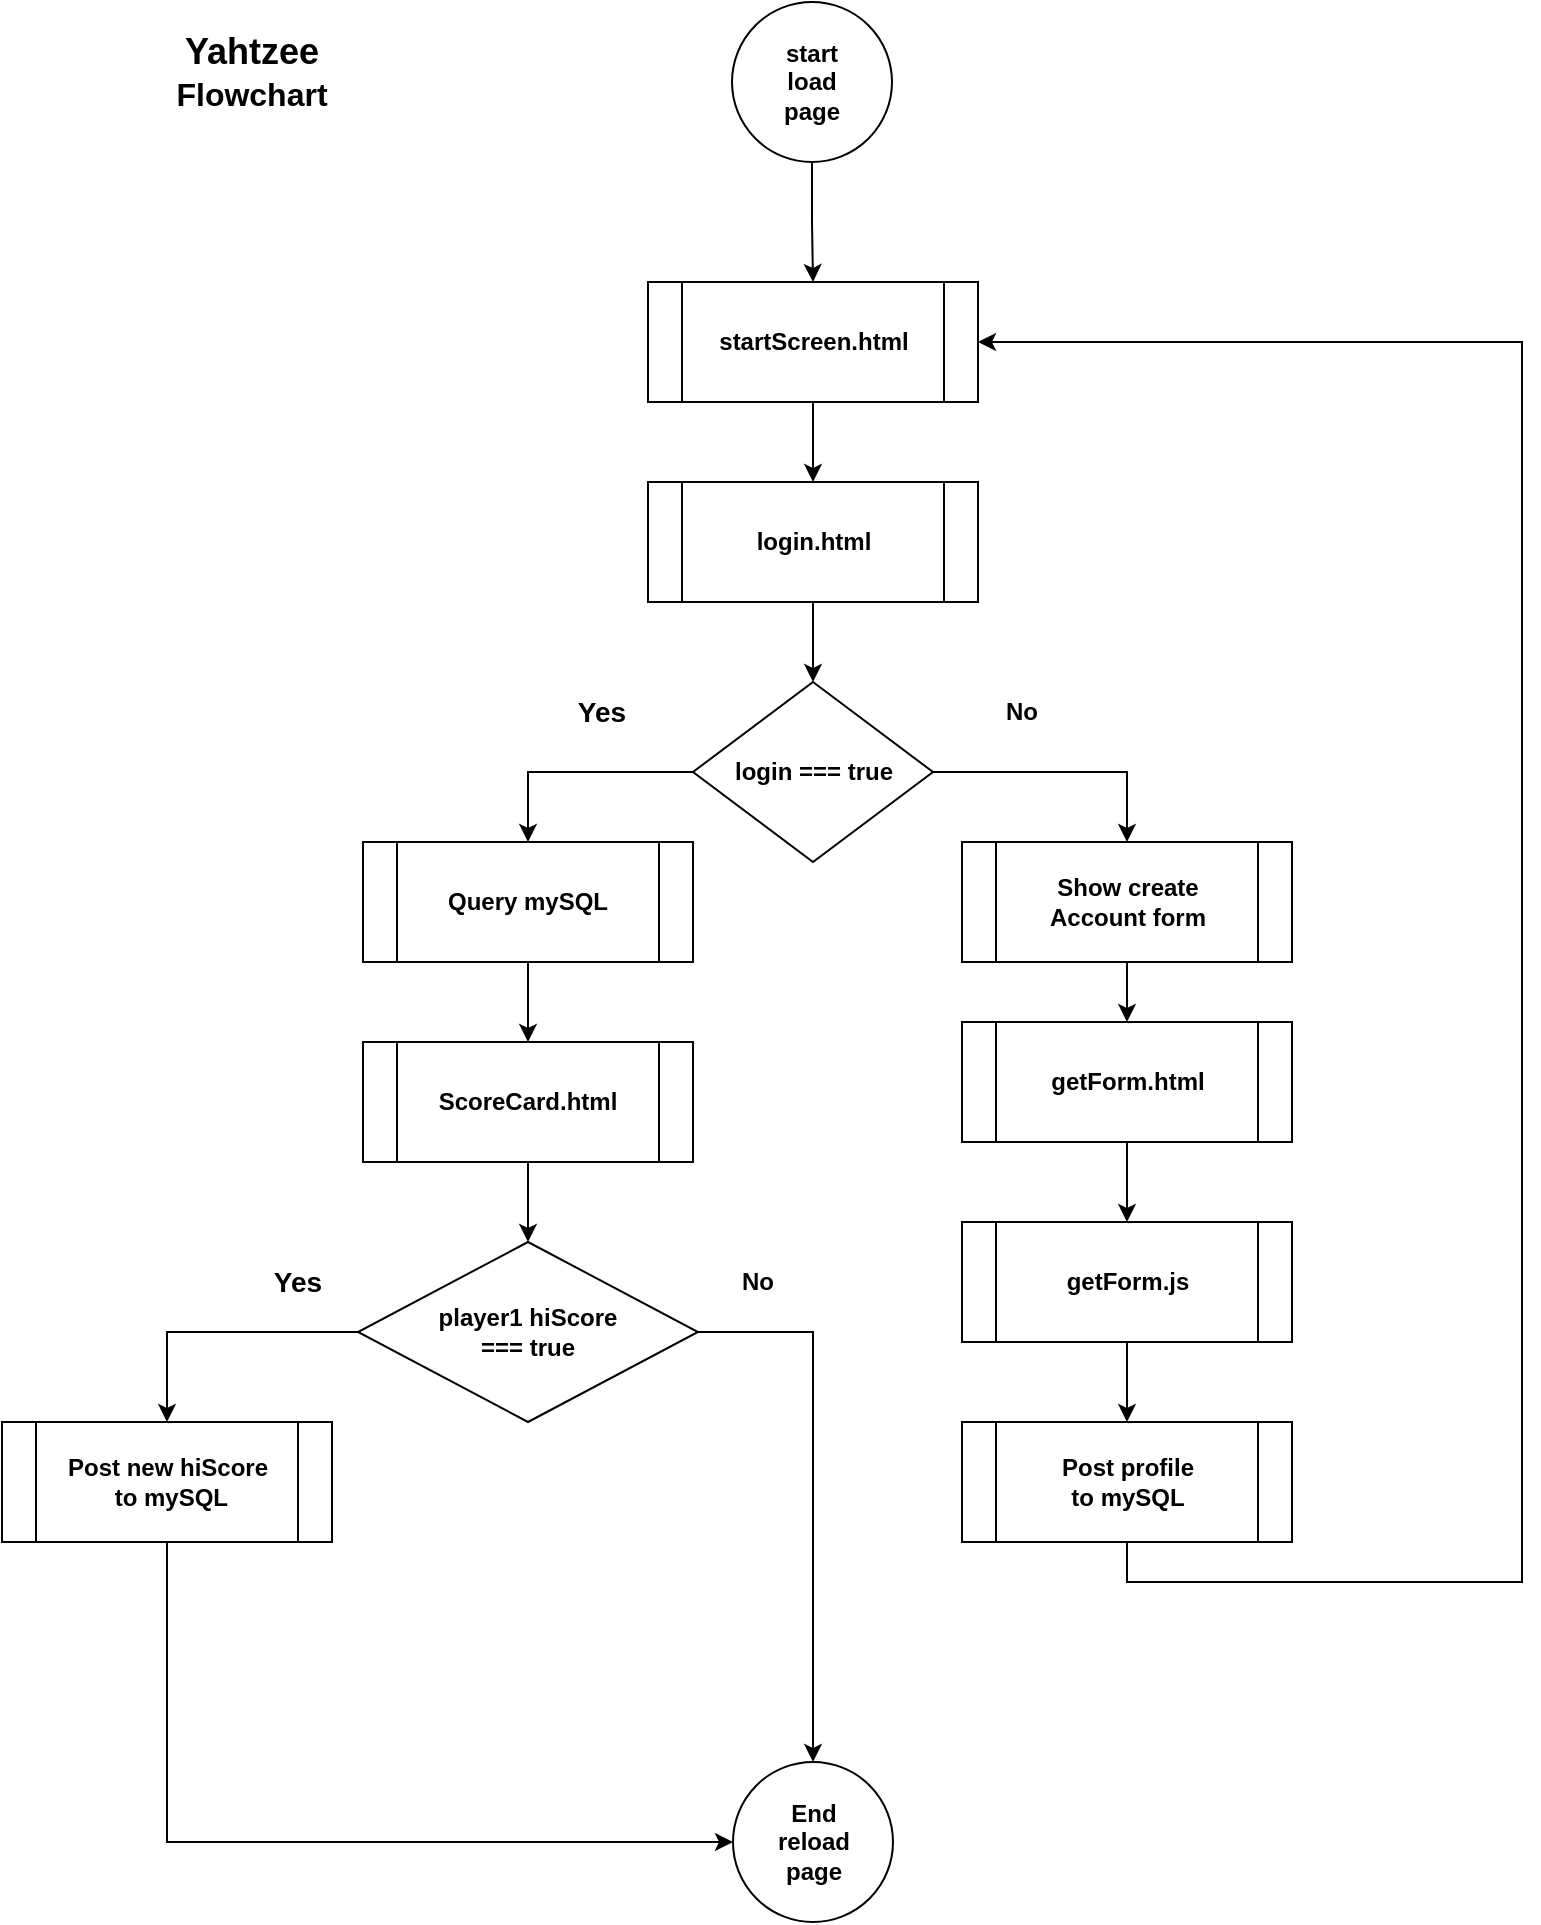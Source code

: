 <mxfile version="21.3.2" type="device" pages="2">
  <diagram name="Page-1" id="KiDLHMA4P4xMxeWGvRhh">
    <mxGraphModel dx="1243" dy="702" grid="1" gridSize="10" guides="1" tooltips="1" connect="1" arrows="1" fold="1" page="1" pageScale="1" pageWidth="850" pageHeight="1100" math="0" shadow="0">
      <root>
        <mxCell id="0" />
        <mxCell id="1" parent="0" />
        <mxCell id="sAP1r-kRXibgDQuPw0md-21" style="edgeStyle=orthogonalEdgeStyle;rounded=0;orthogonalLoop=1;jettySize=auto;html=1;exitX=0.5;exitY=1;exitDx=0;exitDy=0;entryX=0.5;entryY=0;entryDx=0;entryDy=0;" parent="1" source="sAP1r-kRXibgDQuPw0md-1" target="sAP1r-kRXibgDQuPw0md-2" edge="1">
          <mxGeometry relative="1" as="geometry" />
        </mxCell>
        <mxCell id="sAP1r-kRXibgDQuPw0md-1" value="&lt;font style=&quot;font-size: 12px;&quot;&gt;&lt;b&gt;startScreen.html&lt;/b&gt;&lt;/font&gt;" style="shape=process;whiteSpace=wrap;html=1;backgroundOutline=1;" parent="1" vertex="1">
          <mxGeometry x="343" y="180" width="165" height="60" as="geometry" />
        </mxCell>
        <mxCell id="sAP1r-kRXibgDQuPw0md-22" style="edgeStyle=orthogonalEdgeStyle;rounded=0;orthogonalLoop=1;jettySize=auto;html=1;exitX=0.5;exitY=1;exitDx=0;exitDy=0;entryX=0.5;entryY=0;entryDx=0;entryDy=0;" parent="1" source="sAP1r-kRXibgDQuPw0md-2" target="sAP1r-kRXibgDQuPw0md-3" edge="1">
          <mxGeometry relative="1" as="geometry" />
        </mxCell>
        <mxCell id="sAP1r-kRXibgDQuPw0md-2" value="&lt;font style=&quot;font-size: 12px;&quot;&gt;&lt;b&gt;login.html&lt;/b&gt;&lt;/font&gt;" style="shape=process;whiteSpace=wrap;html=1;backgroundOutline=1;" parent="1" vertex="1">
          <mxGeometry x="343" y="280" width="165" height="60" as="geometry" />
        </mxCell>
        <mxCell id="sAP1r-kRXibgDQuPw0md-14" style="edgeStyle=orthogonalEdgeStyle;rounded=0;orthogonalLoop=1;jettySize=auto;html=1;exitX=0;exitY=0.5;exitDx=0;exitDy=0;entryX=0.5;entryY=0;entryDx=0;entryDy=0;" parent="1" source="sAP1r-kRXibgDQuPw0md-3" target="sAP1r-kRXibgDQuPw0md-4" edge="1">
          <mxGeometry relative="1" as="geometry" />
        </mxCell>
        <mxCell id="sAP1r-kRXibgDQuPw0md-16" style="edgeStyle=orthogonalEdgeStyle;rounded=0;orthogonalLoop=1;jettySize=auto;html=1;entryX=0.5;entryY=0;entryDx=0;entryDy=0;" parent="1" source="sAP1r-kRXibgDQuPw0md-3" target="sAP1r-kRXibgDQuPw0md-5" edge="1">
          <mxGeometry relative="1" as="geometry" />
        </mxCell>
        <mxCell id="sAP1r-kRXibgDQuPw0md-3" value="&lt;b&gt;login === true&lt;/b&gt;" style="rhombus;whiteSpace=wrap;html=1;" parent="1" vertex="1">
          <mxGeometry x="365.5" y="380" width="120" height="90" as="geometry" />
        </mxCell>
        <mxCell id="sAP1r-kRXibgDQuPw0md-15" style="edgeStyle=orthogonalEdgeStyle;rounded=0;orthogonalLoop=1;jettySize=auto;html=1;exitX=0.5;exitY=1;exitDx=0;exitDy=0;entryX=0.5;entryY=0;entryDx=0;entryDy=0;" parent="1" source="sAP1r-kRXibgDQuPw0md-4" target="sAP1r-kRXibgDQuPw0md-10" edge="1">
          <mxGeometry relative="1" as="geometry" />
        </mxCell>
        <mxCell id="sAP1r-kRXibgDQuPw0md-4" value="&lt;b&gt;Query mySQL&lt;br&gt;&lt;/b&gt;" style="shape=process;whiteSpace=wrap;html=1;backgroundOutline=1;" parent="1" vertex="1">
          <mxGeometry x="200.5" y="460" width="165" height="60" as="geometry" />
        </mxCell>
        <mxCell id="sAP1r-kRXibgDQuPw0md-17" style="edgeStyle=orthogonalEdgeStyle;rounded=0;orthogonalLoop=1;jettySize=auto;html=1;exitX=0.5;exitY=1;exitDx=0;exitDy=0;entryX=0.5;entryY=0;entryDx=0;entryDy=0;" parent="1" source="sAP1r-kRXibgDQuPw0md-5" target="sAP1r-kRXibgDQuPw0md-6" edge="1">
          <mxGeometry relative="1" as="geometry" />
        </mxCell>
        <mxCell id="sAP1r-kRXibgDQuPw0md-5" value="&lt;div&gt;&lt;b&gt;Show create&lt;/b&gt;&lt;/div&gt;&lt;div&gt;&lt;b&gt;Account form&lt;/b&gt;&lt;/div&gt;" style="shape=process;whiteSpace=wrap;html=1;backgroundOutline=1;" parent="1" vertex="1">
          <mxGeometry x="500" y="460" width="165" height="60" as="geometry" />
        </mxCell>
        <mxCell id="sAP1r-kRXibgDQuPw0md-18" style="edgeStyle=orthogonalEdgeStyle;rounded=0;orthogonalLoop=1;jettySize=auto;html=1;exitX=0.5;exitY=1;exitDx=0;exitDy=0;entryX=0.5;entryY=0;entryDx=0;entryDy=0;" parent="1" source="sAP1r-kRXibgDQuPw0md-6" target="sAP1r-kRXibgDQuPw0md-7" edge="1">
          <mxGeometry relative="1" as="geometry" />
        </mxCell>
        <mxCell id="sAP1r-kRXibgDQuPw0md-6" value="&lt;b&gt;getForm.html&lt;br&gt;&lt;/b&gt;" style="shape=process;whiteSpace=wrap;html=1;backgroundOutline=1;" parent="1" vertex="1">
          <mxGeometry x="500" y="550" width="165" height="60" as="geometry" />
        </mxCell>
        <mxCell id="sAP1r-kRXibgDQuPw0md-19" style="edgeStyle=orthogonalEdgeStyle;rounded=0;orthogonalLoop=1;jettySize=auto;html=1;exitX=0.5;exitY=1;exitDx=0;exitDy=0;entryX=0.5;entryY=0;entryDx=0;entryDy=0;" parent="1" source="sAP1r-kRXibgDQuPw0md-7" target="sAP1r-kRXibgDQuPw0md-8" edge="1">
          <mxGeometry relative="1" as="geometry" />
        </mxCell>
        <mxCell id="sAP1r-kRXibgDQuPw0md-7" value="&lt;b&gt;getForm.js&lt;/b&gt;" style="shape=process;whiteSpace=wrap;html=1;backgroundOutline=1;" parent="1" vertex="1">
          <mxGeometry x="500" y="650" width="165" height="60" as="geometry" />
        </mxCell>
        <mxCell id="sAP1r-kRXibgDQuPw0md-20" style="edgeStyle=orthogonalEdgeStyle;rounded=0;orthogonalLoop=1;jettySize=auto;html=1;exitX=0.5;exitY=1;exitDx=0;exitDy=0;entryX=1;entryY=0.5;entryDx=0;entryDy=0;" parent="1" source="sAP1r-kRXibgDQuPw0md-8" target="sAP1r-kRXibgDQuPw0md-1" edge="1">
          <mxGeometry relative="1" as="geometry">
            <Array as="points">
              <mxPoint x="583" y="830" />
              <mxPoint x="780" y="830" />
              <mxPoint x="780" y="210" />
            </Array>
          </mxGeometry>
        </mxCell>
        <mxCell id="sAP1r-kRXibgDQuPw0md-8" value="&lt;div&gt;&lt;b&gt;Post profile&lt;/b&gt;&lt;/div&gt;&lt;div&gt;&lt;b&gt;to mySQL&lt;/b&gt;&lt;/div&gt;" style="shape=process;whiteSpace=wrap;html=1;backgroundOutline=1;" parent="1" vertex="1">
          <mxGeometry x="500" y="750" width="165" height="60" as="geometry" />
        </mxCell>
        <mxCell id="sAP1r-kRXibgDQuPw0md-28" style="edgeStyle=orthogonalEdgeStyle;rounded=0;orthogonalLoop=1;jettySize=auto;html=1;exitX=0.5;exitY=1;exitDx=0;exitDy=0;entryX=0.5;entryY=0;entryDx=0;entryDy=0;" parent="1" source="sAP1r-kRXibgDQuPw0md-10" target="sAP1r-kRXibgDQuPw0md-23" edge="1">
          <mxGeometry relative="1" as="geometry" />
        </mxCell>
        <mxCell id="sAP1r-kRXibgDQuPw0md-10" value="&lt;b&gt;ScoreCard.html&lt;br&gt;&lt;/b&gt;" style="shape=process;whiteSpace=wrap;html=1;backgroundOutline=1;" parent="1" vertex="1">
          <mxGeometry x="200.5" y="560" width="165" height="60" as="geometry" />
        </mxCell>
        <mxCell id="sAP1r-kRXibgDQuPw0md-11" value="&lt;b&gt;&lt;font style=&quot;font-size: 14px;&quot;&gt;Yes&lt;/font&gt;&lt;/b&gt;" style="text;strokeColor=none;align=center;fillColor=none;html=1;verticalAlign=middle;whiteSpace=wrap;rounded=0;" parent="1" vertex="1">
          <mxGeometry x="290" y="380" width="60" height="30" as="geometry" />
        </mxCell>
        <mxCell id="sAP1r-kRXibgDQuPw0md-12" value="&lt;b&gt;No&lt;/b&gt;" style="text;strokeColor=none;align=center;fillColor=none;html=1;verticalAlign=middle;whiteSpace=wrap;rounded=0;" parent="1" vertex="1">
          <mxGeometry x="500" y="380" width="60" height="30" as="geometry" />
        </mxCell>
        <mxCell id="sAP1r-kRXibgDQuPw0md-27" style="edgeStyle=orthogonalEdgeStyle;rounded=0;orthogonalLoop=1;jettySize=auto;html=1;entryX=0.5;entryY=0;entryDx=0;entryDy=0;" parent="1" source="sAP1r-kRXibgDQuPw0md-23" target="sAP1r-kRXibgDQuPw0md-24" edge="1">
          <mxGeometry relative="1" as="geometry">
            <mxPoint x="92.5" y="730" as="targetPoint" />
          </mxGeometry>
        </mxCell>
        <mxCell id="sAP1r-kRXibgDQuPw0md-37" style="edgeStyle=orthogonalEdgeStyle;rounded=0;orthogonalLoop=1;jettySize=auto;html=1;entryX=0.5;entryY=0;entryDx=0;entryDy=0;" parent="1" source="sAP1r-kRXibgDQuPw0md-23" target="sAP1r-kRXibgDQuPw0md-25" edge="1">
          <mxGeometry relative="1" as="geometry" />
        </mxCell>
        <mxCell id="sAP1r-kRXibgDQuPw0md-23" value="&lt;div&gt;&lt;b&gt;player1 hiScore &lt;br&gt;&lt;/b&gt;&lt;/div&gt;&lt;div&gt;&lt;b&gt;=== true&lt;/b&gt;&lt;/div&gt;" style="rhombus;whiteSpace=wrap;html=1;" parent="1" vertex="1">
          <mxGeometry x="198" y="660" width="170" height="90" as="geometry" />
        </mxCell>
        <mxCell id="TWKks78TWV0YDFcwcfVe-1" style="edgeStyle=orthogonalEdgeStyle;rounded=0;orthogonalLoop=1;jettySize=auto;html=1;entryX=0;entryY=0.5;entryDx=0;entryDy=0;exitX=0.5;exitY=1;exitDx=0;exitDy=0;" edge="1" parent="1" source="sAP1r-kRXibgDQuPw0md-24" target="sAP1r-kRXibgDQuPw0md-25">
          <mxGeometry relative="1" as="geometry" />
        </mxCell>
        <mxCell id="sAP1r-kRXibgDQuPw0md-24" value="&lt;div&gt;&lt;b&gt;Post new hiScore&lt;/b&gt;&lt;/div&gt;&lt;div&gt;&lt;b&gt;&amp;nbsp;to mySQL&lt;/b&gt;&lt;/div&gt;" style="shape=process;whiteSpace=wrap;html=1;backgroundOutline=1;" parent="1" vertex="1">
          <mxGeometry x="20" y="750" width="165" height="60" as="geometry" />
        </mxCell>
        <mxCell id="sAP1r-kRXibgDQuPw0md-25" value="&lt;div&gt;&lt;b&gt;End&lt;/b&gt;&lt;/div&gt;&lt;div&gt;&lt;b&gt;reload&lt;/b&gt;&lt;/div&gt;&lt;div&gt;&lt;b&gt;page&lt;br&gt;&lt;/b&gt;&lt;/div&gt;" style="ellipse;whiteSpace=wrap;html=1;aspect=fixed;" parent="1" vertex="1">
          <mxGeometry x="385.5" y="920" width="80" height="80" as="geometry" />
        </mxCell>
        <mxCell id="sAP1r-kRXibgDQuPw0md-29" value="&lt;b&gt;&lt;font style=&quot;font-size: 14px;&quot;&gt;Yes&lt;/font&gt;&lt;/b&gt;" style="text;strokeColor=none;align=center;fillColor=none;html=1;verticalAlign=middle;whiteSpace=wrap;rounded=0;" parent="1" vertex="1">
          <mxGeometry x="138" y="665" width="60" height="30" as="geometry" />
        </mxCell>
        <mxCell id="sAP1r-kRXibgDQuPw0md-30" value="&lt;b&gt;No&lt;/b&gt;" style="text;strokeColor=none;align=center;fillColor=none;html=1;verticalAlign=middle;whiteSpace=wrap;rounded=0;" parent="1" vertex="1">
          <mxGeometry x="368" y="665" width="60" height="30" as="geometry" />
        </mxCell>
        <mxCell id="sAP1r-kRXibgDQuPw0md-33" value="&lt;div&gt;&lt;font style=&quot;font-size: 18px;&quot;&gt;&lt;b&gt;Yahtzee&lt;/b&gt;&lt;/font&gt;&lt;/div&gt;&lt;div&gt;&lt;font size=&quot;3&quot;&gt;&lt;b&gt;Flowchart&lt;br&gt;&lt;/b&gt;&lt;/font&gt;&lt;/div&gt;" style="text;strokeColor=none;align=center;fillColor=none;html=1;verticalAlign=middle;whiteSpace=wrap;rounded=0;" parent="1" vertex="1">
          <mxGeometry x="80" y="40" width="130" height="70" as="geometry" />
        </mxCell>
        <mxCell id="sAP1r-kRXibgDQuPw0md-36" style="edgeStyle=orthogonalEdgeStyle;rounded=0;orthogonalLoop=1;jettySize=auto;html=1;entryX=0.5;entryY=0;entryDx=0;entryDy=0;" parent="1" source="sAP1r-kRXibgDQuPw0md-35" target="sAP1r-kRXibgDQuPw0md-1" edge="1">
          <mxGeometry relative="1" as="geometry" />
        </mxCell>
        <mxCell id="sAP1r-kRXibgDQuPw0md-35" value="&lt;div&gt;&lt;b&gt;start&lt;/b&gt;&lt;/div&gt;&lt;div&gt;&lt;b&gt;load&lt;/b&gt;&lt;/div&gt;&lt;div&gt;&lt;b&gt;page&lt;br&gt;&lt;/b&gt;&lt;/div&gt;" style="ellipse;whiteSpace=wrap;html=1;aspect=fixed;" parent="1" vertex="1">
          <mxGeometry x="385" y="40" width="80" height="80" as="geometry" />
        </mxCell>
      </root>
    </mxGraphModel>
  </diagram>
  <diagram id="fERD3o_QgkOp9A4JKXEA" name="ScoreCard.html">
    <mxGraphModel dx="1243" dy="702" grid="1" gridSize="10" guides="1" tooltips="1" connect="1" arrows="1" fold="1" page="1" pageScale="1" pageWidth="850" pageHeight="1100" math="0" shadow="0">
      <root>
        <mxCell id="0" />
        <mxCell id="1" parent="0" />
        <mxCell id="z5s8c2FfgVkcBf2NFqrK-4" style="edgeStyle=orthogonalEdgeStyle;rounded=0;orthogonalLoop=1;jettySize=auto;html=1;entryX=0.5;entryY=0;entryDx=0;entryDy=0;" edge="1" parent="1" source="1z6FFqWO4hCYISKsAp6H-1" target="z5s8c2FfgVkcBf2NFqrK-1">
          <mxGeometry relative="1" as="geometry" />
        </mxCell>
        <mxCell id="1z6FFqWO4hCYISKsAp6H-1" value="&lt;div&gt;&lt;b&gt;start&lt;/b&gt;&lt;/div&gt;&lt;div&gt;&lt;b&gt;load&lt;/b&gt;&lt;/div&gt;&lt;div&gt;&lt;b&gt;page&lt;br&gt;&lt;/b&gt;&lt;/div&gt;" style="ellipse;whiteSpace=wrap;html=1;aspect=fixed;" vertex="1" parent="1">
          <mxGeometry x="385.5" y="30" width="80" height="80" as="geometry" />
        </mxCell>
        <mxCell id="LVABis2wxIufee017gkB-1" value="&lt;div&gt;&lt;font style=&quot;font-size: 18px;&quot;&gt;&lt;b&gt;ScoreCard.html&lt;/b&gt;&lt;/font&gt;&lt;/div&gt;&lt;div&gt;&lt;font size=&quot;3&quot;&gt;&lt;b&gt;Flowchart&lt;br&gt;&lt;/b&gt;&lt;/font&gt;&lt;/div&gt;" style="text;strokeColor=none;align=center;fillColor=none;html=1;verticalAlign=middle;whiteSpace=wrap;rounded=0;" vertex="1" parent="1">
          <mxGeometry x="80" y="40" width="130" height="70" as="geometry" />
        </mxCell>
        <mxCell id="z5s8c2FfgVkcBf2NFqrK-5" style="edgeStyle=orthogonalEdgeStyle;rounded=0;orthogonalLoop=1;jettySize=auto;html=1;entryX=0.5;entryY=0;entryDx=0;entryDy=0;" edge="1" parent="1" source="z5s8c2FfgVkcBf2NFqrK-1" target="z5s8c2FfgVkcBf2NFqrK-2">
          <mxGeometry relative="1" as="geometry" />
        </mxCell>
        <mxCell id="z5s8c2FfgVkcBf2NFqrK-1" value="&lt;b&gt;ScoreCard.html&lt;br&gt;&lt;/b&gt;" style="shape=process;whiteSpace=wrap;html=1;backgroundOutline=1;" vertex="1" parent="1">
          <mxGeometry x="343" y="190" width="165" height="60" as="geometry" />
        </mxCell>
        <mxCell id="z5s8c2FfgVkcBf2NFqrK-6" style="edgeStyle=orthogonalEdgeStyle;rounded=0;orthogonalLoop=1;jettySize=auto;html=1;exitX=0.5;exitY=1;exitDx=0;exitDy=0;entryX=0.5;entryY=0;entryDx=0;entryDy=0;" edge="1" parent="1" source="z5s8c2FfgVkcBf2NFqrK-2" target="z5s8c2FfgVkcBf2NFqrK-3">
          <mxGeometry relative="1" as="geometry" />
        </mxCell>
        <mxCell id="z5s8c2FfgVkcBf2NFqrK-2" value="&lt;div&gt;&lt;b&gt;Yahtzee.js&lt;/b&gt;&lt;/div&gt;" style="shape=process;whiteSpace=wrap;html=1;backgroundOutline=1;" vertex="1" parent="1">
          <mxGeometry x="343" y="320" width="165" height="60" as="geometry" />
        </mxCell>
        <mxCell id="z5s8c2FfgVkcBf2NFqrK-3" value="ScoreCard.js" style="shape=process;whiteSpace=wrap;html=1;backgroundOutline=1;" vertex="1" parent="1">
          <mxGeometry x="343" y="450" width="165" height="60" as="geometry" />
        </mxCell>
      </root>
    </mxGraphModel>
  </diagram>
</mxfile>
